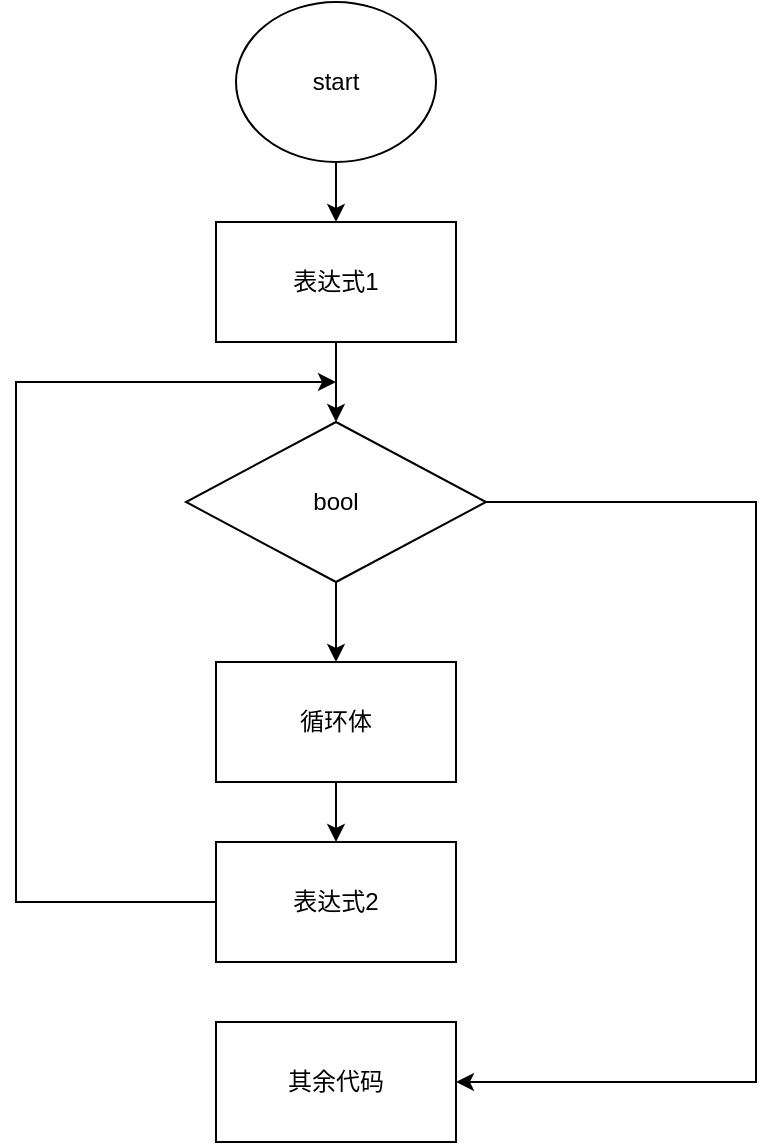 <mxfile version="21.6.6" type="device">
  <diagram name="第 1 页" id="6HHBi3OHKmaFrQ5_rGZp">
    <mxGraphModel dx="1235" dy="684" grid="1" gridSize="10" guides="1" tooltips="1" connect="1" arrows="1" fold="1" page="1" pageScale="1" pageWidth="827" pageHeight="1169" math="0" shadow="0">
      <root>
        <mxCell id="0" />
        <mxCell id="1" parent="0" />
        <mxCell id="k1gE-kmzfSYIqreKxF9f-40" value="" style="edgeStyle=orthogonalEdgeStyle;rounded=0;orthogonalLoop=1;jettySize=auto;html=1;" edge="1" parent="1" source="k1gE-kmzfSYIqreKxF9f-21" target="k1gE-kmzfSYIqreKxF9f-39">
          <mxGeometry relative="1" as="geometry" />
        </mxCell>
        <mxCell id="k1gE-kmzfSYIqreKxF9f-21" value="start" style="ellipse;whiteSpace=wrap;html=1;" vertex="1" parent="1">
          <mxGeometry x="340" width="100" height="80" as="geometry" />
        </mxCell>
        <mxCell id="k1gE-kmzfSYIqreKxF9f-42" value="" style="edgeStyle=orthogonalEdgeStyle;rounded=0;orthogonalLoop=1;jettySize=auto;html=1;" edge="1" parent="1" source="k1gE-kmzfSYIqreKxF9f-22" target="k1gE-kmzfSYIqreKxF9f-23">
          <mxGeometry relative="1" as="geometry" />
        </mxCell>
        <mxCell id="k1gE-kmzfSYIqreKxF9f-46" style="edgeStyle=orthogonalEdgeStyle;rounded=0;orthogonalLoop=1;jettySize=auto;html=1;entryX=1;entryY=0.5;entryDx=0;entryDy=0;" edge="1" parent="1" source="k1gE-kmzfSYIqreKxF9f-22" target="k1gE-kmzfSYIqreKxF9f-35">
          <mxGeometry relative="1" as="geometry">
            <Array as="points">
              <mxPoint x="600" y="250" />
              <mxPoint x="600" y="540" />
            </Array>
          </mxGeometry>
        </mxCell>
        <mxCell id="k1gE-kmzfSYIqreKxF9f-22" value="bool" style="rhombus;whiteSpace=wrap;html=1;" vertex="1" parent="1">
          <mxGeometry x="315" y="210" width="150" height="80" as="geometry" />
        </mxCell>
        <mxCell id="k1gE-kmzfSYIqreKxF9f-43" value="" style="edgeStyle=orthogonalEdgeStyle;rounded=0;orthogonalLoop=1;jettySize=auto;html=1;" edge="1" parent="1" source="k1gE-kmzfSYIqreKxF9f-23" target="k1gE-kmzfSYIqreKxF9f-37">
          <mxGeometry relative="1" as="geometry" />
        </mxCell>
        <mxCell id="k1gE-kmzfSYIqreKxF9f-23" value="循环体" style="rounded=0;whiteSpace=wrap;html=1;" vertex="1" parent="1">
          <mxGeometry x="330" y="330" width="120" height="60" as="geometry" />
        </mxCell>
        <mxCell id="k1gE-kmzfSYIqreKxF9f-35" value="其余代码" style="rounded=0;whiteSpace=wrap;html=1;" vertex="1" parent="1">
          <mxGeometry x="330" y="510" width="120" height="60" as="geometry" />
        </mxCell>
        <mxCell id="k1gE-kmzfSYIqreKxF9f-45" style="edgeStyle=orthogonalEdgeStyle;rounded=0;orthogonalLoop=1;jettySize=auto;html=1;" edge="1" parent="1" source="k1gE-kmzfSYIqreKxF9f-37">
          <mxGeometry relative="1" as="geometry">
            <mxPoint x="390" y="190" as="targetPoint" />
            <Array as="points">
              <mxPoint x="230" y="450" />
              <mxPoint x="230" y="190" />
            </Array>
          </mxGeometry>
        </mxCell>
        <mxCell id="k1gE-kmzfSYIqreKxF9f-37" value="表达式2" style="rounded=0;whiteSpace=wrap;html=1;" vertex="1" parent="1">
          <mxGeometry x="330" y="420" width="120" height="60" as="geometry" />
        </mxCell>
        <mxCell id="k1gE-kmzfSYIqreKxF9f-41" value="" style="edgeStyle=orthogonalEdgeStyle;rounded=0;orthogonalLoop=1;jettySize=auto;html=1;" edge="1" parent="1" source="k1gE-kmzfSYIqreKxF9f-39" target="k1gE-kmzfSYIqreKxF9f-22">
          <mxGeometry relative="1" as="geometry" />
        </mxCell>
        <mxCell id="k1gE-kmzfSYIqreKxF9f-39" value="表达式1" style="rounded=0;whiteSpace=wrap;html=1;" vertex="1" parent="1">
          <mxGeometry x="330" y="110" width="120" height="60" as="geometry" />
        </mxCell>
      </root>
    </mxGraphModel>
  </diagram>
</mxfile>
